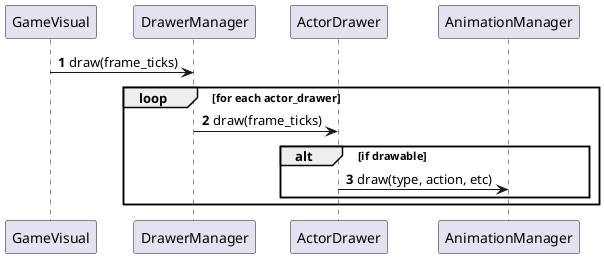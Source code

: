 @startuml
'https://plantuml.com/sequence-diagram

autonumber

GameVisual -> DrawerManager: draw(frame_ticks)
loop for each actor_drawer
    DrawerManager -> ActorDrawer: draw(frame_ticks)
    alt if drawable
        ActorDrawer -> AnimationManager: draw(type, action, etc)
    end end
end

@enduml